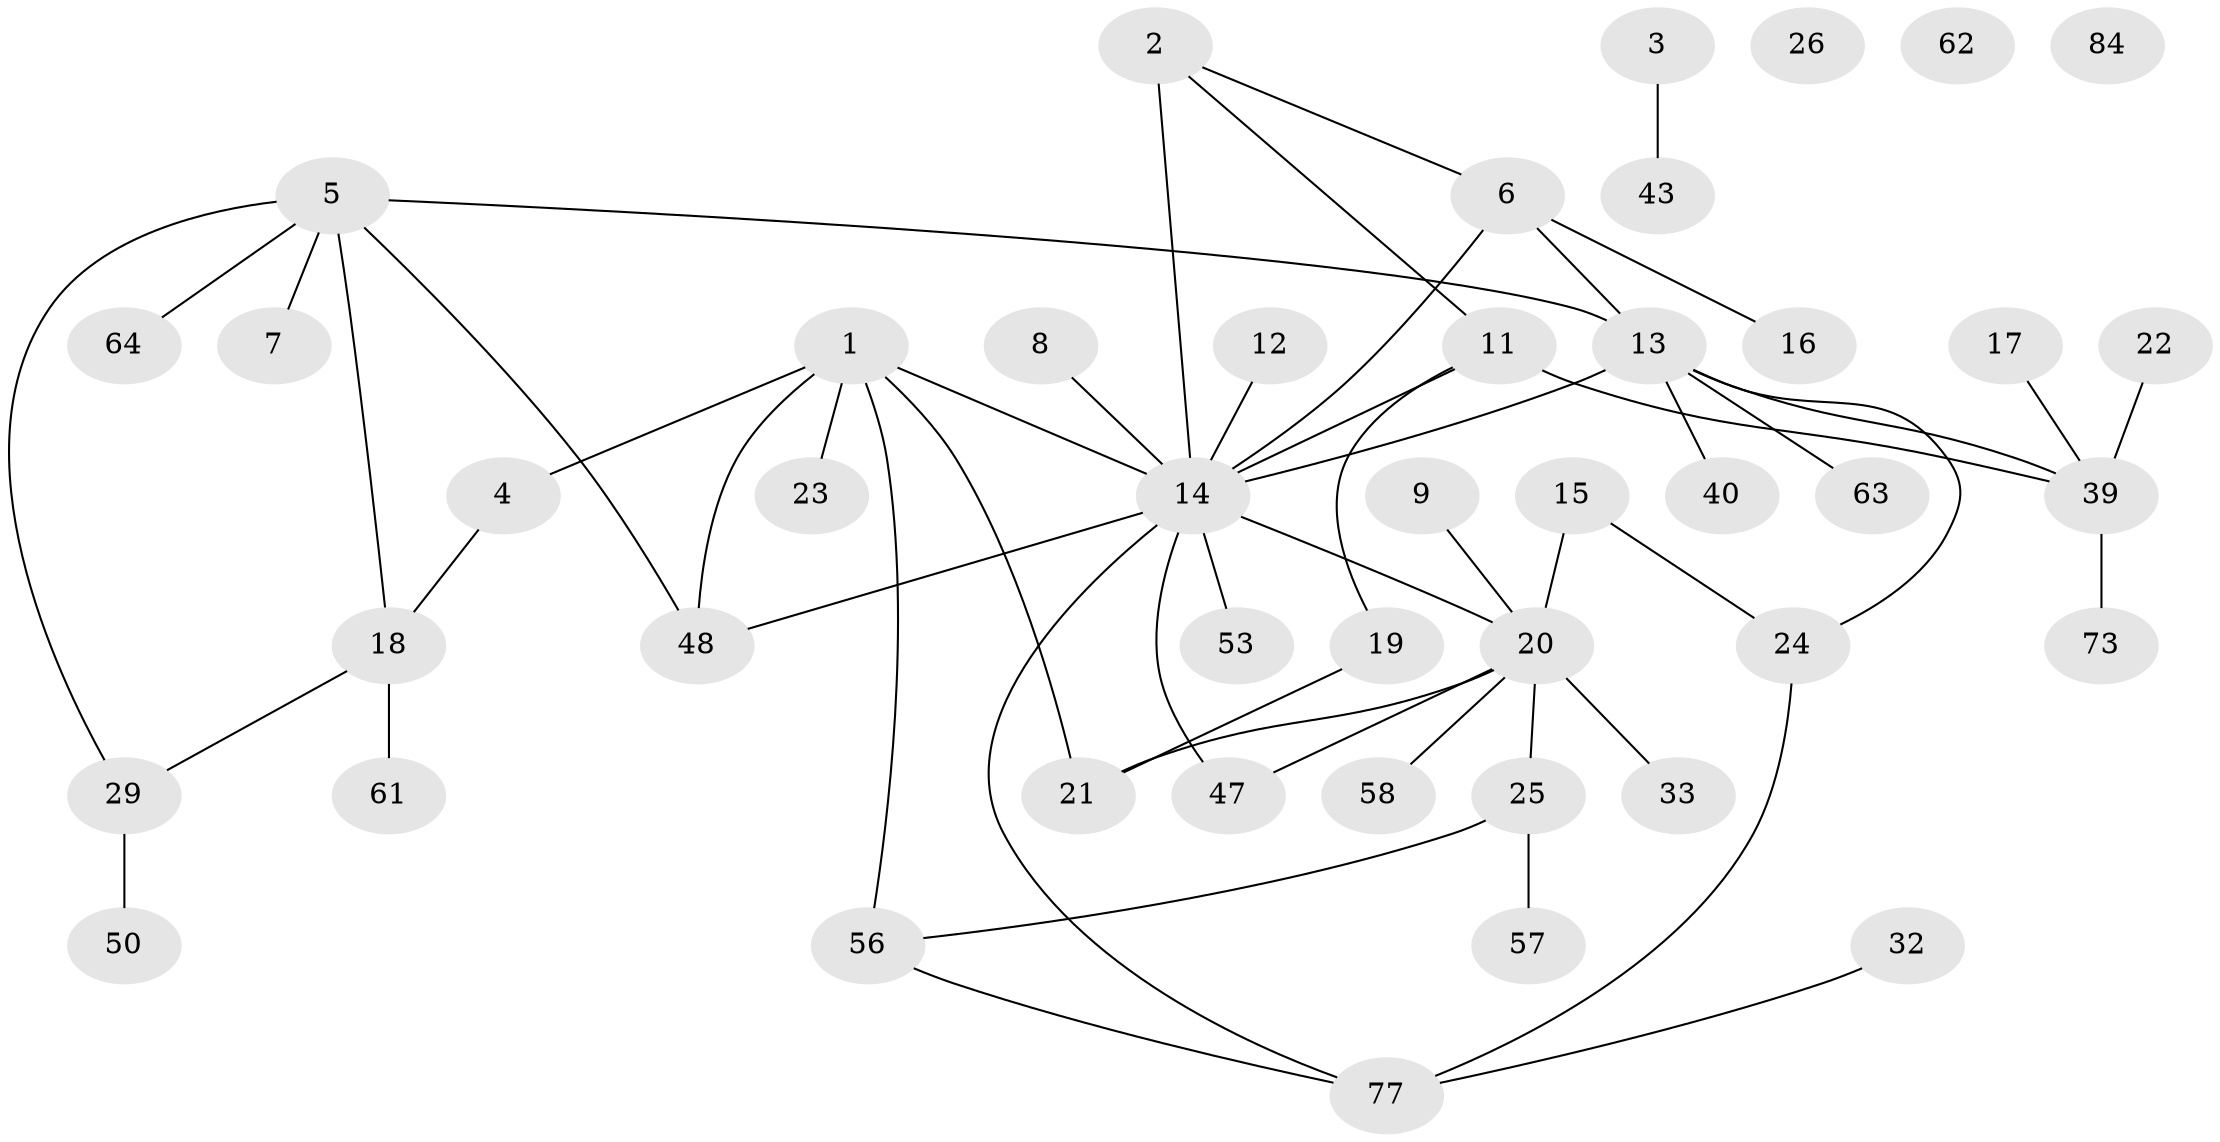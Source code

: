 // original degree distribution, {2: 0.25555555555555554, 4: 0.1111111111111111, 1: 0.3, 3: 0.23333333333333334, 6: 0.05555555555555555, 8: 0.011111111111111112, 0: 0.03333333333333333}
// Generated by graph-tools (version 1.1) at 2025/13/03/09/25 04:13:02]
// undirected, 45 vertices, 55 edges
graph export_dot {
graph [start="1"]
  node [color=gray90,style=filled];
  1 [super="+10"];
  2 [super="+81+35"];
  3;
  4 [super="+89"];
  5 [super="+49+36+76"];
  6 [super="+65+37"];
  7;
  8 [super="+69+42"];
  9 [super="+51"];
  11 [super="+27"];
  12;
  13 [super="+38+52"];
  14 [super="+66+45+70+30+28"];
  15;
  16;
  17 [super="+34"];
  18 [super="+80"];
  19;
  20 [super="+46+31"];
  21 [super="+44"];
  22;
  23;
  24;
  25;
  26;
  29 [super="+41"];
  32;
  33;
  39 [super="+54"];
  40;
  43;
  47 [super="+60"];
  48;
  50;
  53;
  56;
  57;
  58 [super="+75"];
  61;
  62;
  63;
  64;
  73 [super="+83"];
  77 [super="+82"];
  84;
  1 -- 48;
  1 -- 23;
  1 -- 56;
  1 -- 4;
  1 -- 14;
  1 -- 21;
  2 -- 6;
  2 -- 14 [weight=3];
  2 -- 11;
  3 -- 43;
  4 -- 18;
  5 -- 18;
  5 -- 64;
  5 -- 13;
  5 -- 48;
  5 -- 7;
  5 -- 29;
  6 -- 16;
  6 -- 14;
  6 -- 13;
  8 -- 14;
  9 -- 20 [weight=3];
  11 -- 19;
  11 -- 14 [weight=2];
  11 -- 39;
  12 -- 14;
  13 -- 24;
  13 -- 14 [weight=3];
  13 -- 40;
  13 -- 39;
  13 -- 63;
  14 -- 53;
  14 -- 20;
  14 -- 47;
  14 -- 48;
  14 -- 77;
  15 -- 24;
  15 -- 20;
  17 -- 39;
  18 -- 61;
  18 -- 29;
  19 -- 21;
  20 -- 33;
  20 -- 47;
  20 -- 25;
  20 -- 58;
  20 -- 21;
  22 -- 39;
  24 -- 77;
  25 -- 56;
  25 -- 57;
  29 -- 50;
  32 -- 77;
  39 -- 73;
  56 -- 77;
}
